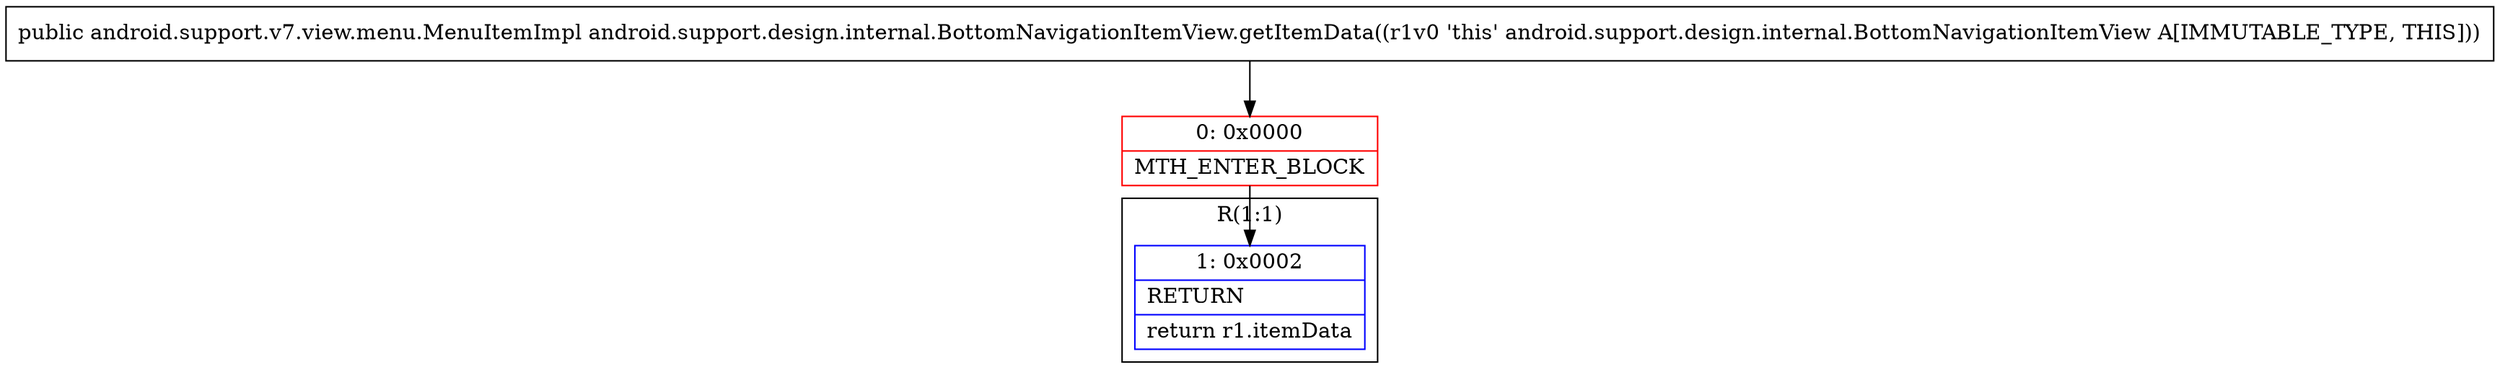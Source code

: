 digraph "CFG forandroid.support.design.internal.BottomNavigationItemView.getItemData()Landroid\/support\/v7\/view\/menu\/MenuItemImpl;" {
subgraph cluster_Region_241365087 {
label = "R(1:1)";
node [shape=record,color=blue];
Node_1 [shape=record,label="{1\:\ 0x0002|RETURN\l|return r1.itemData\l}"];
}
Node_0 [shape=record,color=red,label="{0\:\ 0x0000|MTH_ENTER_BLOCK\l}"];
MethodNode[shape=record,label="{public android.support.v7.view.menu.MenuItemImpl android.support.design.internal.BottomNavigationItemView.getItemData((r1v0 'this' android.support.design.internal.BottomNavigationItemView A[IMMUTABLE_TYPE, THIS])) }"];
MethodNode -> Node_0;
Node_0 -> Node_1;
}

